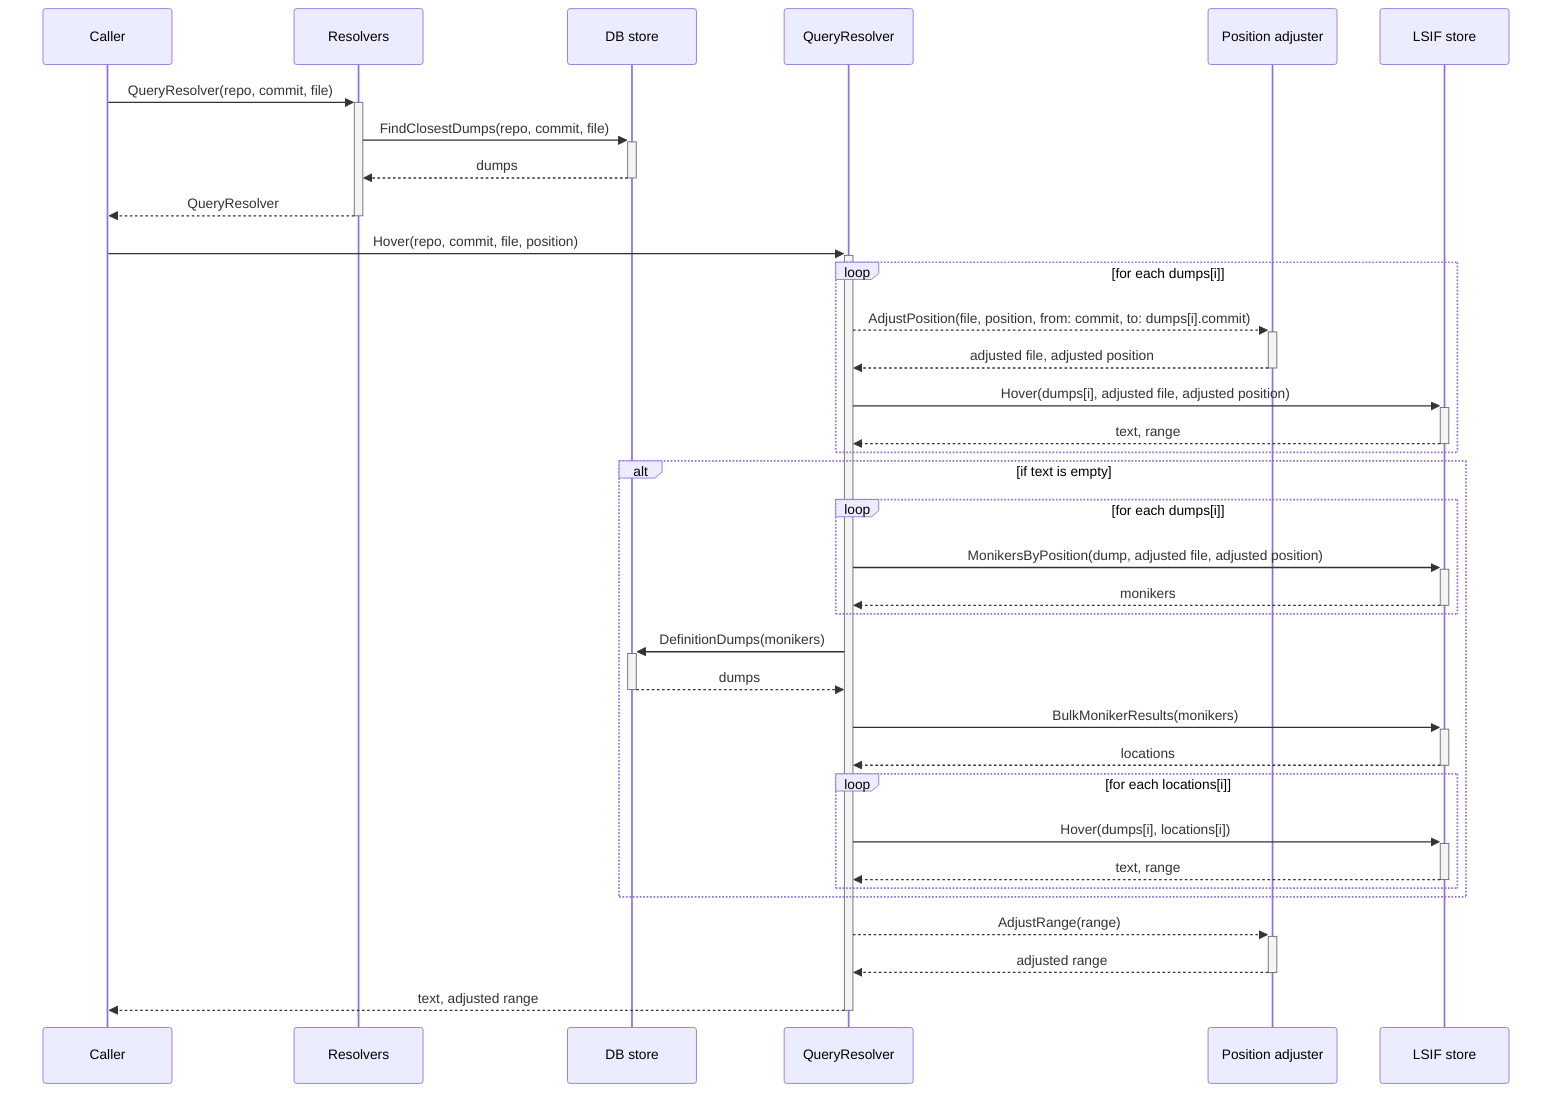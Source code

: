 sequenceDiagram
  Caller          ->>+ Resolvers: QueryResolver(repo, commit, file)
  Resolvers       ->>+ DB store: FindClosestDumps(repo, commit, file)
  DB store       -->>- Resolvers: dumps
  Resolvers      -->>- Caller: QueryResolver
  Caller          ->>+ QueryResolver: Hover(repo, commit, file, position)

  loop for each dumps[i]
    QueryResolver     -->>+ Position adjuster: AdjustPosition(file, position, from: commit, to: dumps[i].commit)
    Position adjuster -->>- QueryResolver: adjusted file, adjusted position
    QueryResolver      ->>+ LSIF store: Hover(dumps[i], adjusted file, adjusted position)
    LSIF store        -->>- QueryResolver: text, range
  end

  alt if text is empty
    loop for each dumps[i]
      QueryResolver    ->>+ LSIF store: MonikersByPosition(dump, adjusted file, adjusted position)
      LSIF store      -->>- QueryResolver: monikers
    end

    QueryResolver    ->>+ DB store: DefinitionDumps(monikers)
    DB store        -->>- QueryResolver: dumps

    QueryResolver    ->>+ LSIF store: BulkMonikerResults(monikers)
    LSIF store      -->>- QueryResolver: locations

    loop for each locations[i]
      QueryResolver      ->>+ LSIF store: Hover(dumps[i], locations[i])
      LSIF store        -->>- QueryResolver: text, range
    end
  end

  QueryResolver     -->>+ Position adjuster: AdjustRange(range)
  Position adjuster -->>- QueryResolver: adjusted range
  QueryResolver     -->>- Caller: text, adjusted range